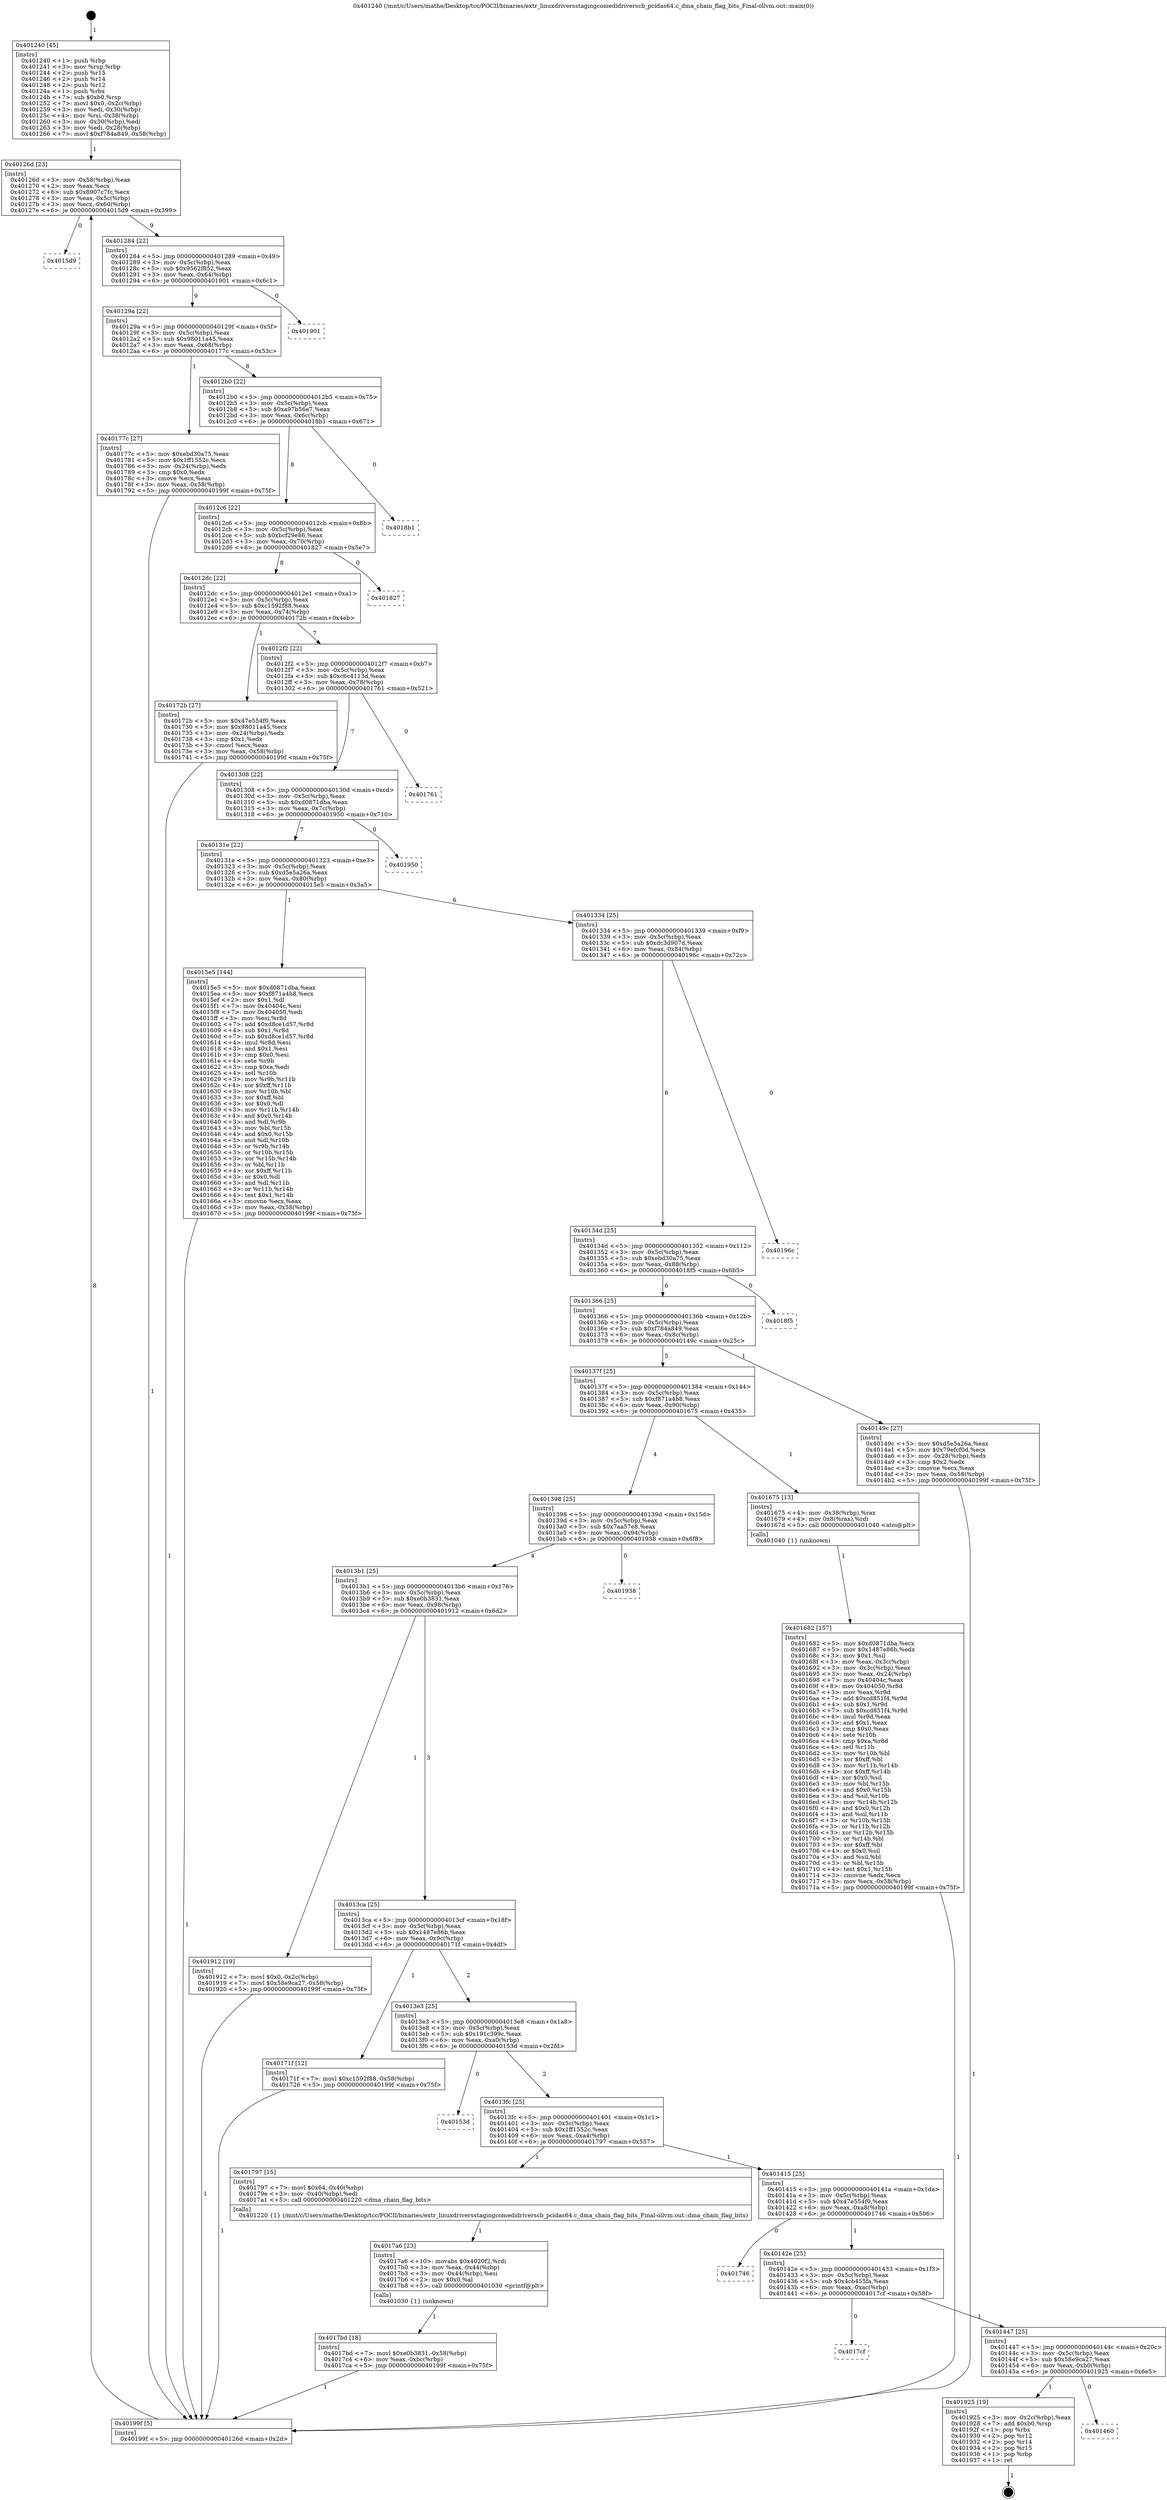 digraph "0x401240" {
  label = "0x401240 (/mnt/c/Users/mathe/Desktop/tcc/POCII/binaries/extr_linuxdriversstagingcomedidriverscb_pcidas64.c_dma_chain_flag_bits_Final-ollvm.out::main(0))"
  labelloc = "t"
  node[shape=record]

  Entry [label="",width=0.3,height=0.3,shape=circle,fillcolor=black,style=filled]
  "0x40126d" [label="{
     0x40126d [23]\l
     | [instrs]\l
     &nbsp;&nbsp;0x40126d \<+3\>: mov -0x58(%rbp),%eax\l
     &nbsp;&nbsp;0x401270 \<+2\>: mov %eax,%ecx\l
     &nbsp;&nbsp;0x401272 \<+6\>: sub $0x8907c7fc,%ecx\l
     &nbsp;&nbsp;0x401278 \<+3\>: mov %eax,-0x5c(%rbp)\l
     &nbsp;&nbsp;0x40127b \<+3\>: mov %ecx,-0x60(%rbp)\l
     &nbsp;&nbsp;0x40127e \<+6\>: je 00000000004015d9 \<main+0x399\>\l
  }"]
  "0x4015d9" [label="{
     0x4015d9\l
  }", style=dashed]
  "0x401284" [label="{
     0x401284 [22]\l
     | [instrs]\l
     &nbsp;&nbsp;0x401284 \<+5\>: jmp 0000000000401289 \<main+0x49\>\l
     &nbsp;&nbsp;0x401289 \<+3\>: mov -0x5c(%rbp),%eax\l
     &nbsp;&nbsp;0x40128c \<+5\>: sub $0x9562f852,%eax\l
     &nbsp;&nbsp;0x401291 \<+3\>: mov %eax,-0x64(%rbp)\l
     &nbsp;&nbsp;0x401294 \<+6\>: je 0000000000401901 \<main+0x6c1\>\l
  }"]
  Exit [label="",width=0.3,height=0.3,shape=circle,fillcolor=black,style=filled,peripheries=2]
  "0x401901" [label="{
     0x401901\l
  }", style=dashed]
  "0x40129a" [label="{
     0x40129a [22]\l
     | [instrs]\l
     &nbsp;&nbsp;0x40129a \<+5\>: jmp 000000000040129f \<main+0x5f\>\l
     &nbsp;&nbsp;0x40129f \<+3\>: mov -0x5c(%rbp),%eax\l
     &nbsp;&nbsp;0x4012a2 \<+5\>: sub $0x98011a45,%eax\l
     &nbsp;&nbsp;0x4012a7 \<+3\>: mov %eax,-0x68(%rbp)\l
     &nbsp;&nbsp;0x4012aa \<+6\>: je 000000000040177c \<main+0x53c\>\l
  }"]
  "0x401460" [label="{
     0x401460\l
  }", style=dashed]
  "0x40177c" [label="{
     0x40177c [27]\l
     | [instrs]\l
     &nbsp;&nbsp;0x40177c \<+5\>: mov $0xebd30a75,%eax\l
     &nbsp;&nbsp;0x401781 \<+5\>: mov $0x1ff1552c,%ecx\l
     &nbsp;&nbsp;0x401786 \<+3\>: mov -0x24(%rbp),%edx\l
     &nbsp;&nbsp;0x401789 \<+3\>: cmp $0x0,%edx\l
     &nbsp;&nbsp;0x40178c \<+3\>: cmove %ecx,%eax\l
     &nbsp;&nbsp;0x40178f \<+3\>: mov %eax,-0x58(%rbp)\l
     &nbsp;&nbsp;0x401792 \<+5\>: jmp 000000000040199f \<main+0x75f\>\l
  }"]
  "0x4012b0" [label="{
     0x4012b0 [22]\l
     | [instrs]\l
     &nbsp;&nbsp;0x4012b0 \<+5\>: jmp 00000000004012b5 \<main+0x75\>\l
     &nbsp;&nbsp;0x4012b5 \<+3\>: mov -0x5c(%rbp),%eax\l
     &nbsp;&nbsp;0x4012b8 \<+5\>: sub $0xa97b56e7,%eax\l
     &nbsp;&nbsp;0x4012bd \<+3\>: mov %eax,-0x6c(%rbp)\l
     &nbsp;&nbsp;0x4012c0 \<+6\>: je 00000000004018b1 \<main+0x671\>\l
  }"]
  "0x401925" [label="{
     0x401925 [19]\l
     | [instrs]\l
     &nbsp;&nbsp;0x401925 \<+3\>: mov -0x2c(%rbp),%eax\l
     &nbsp;&nbsp;0x401928 \<+7\>: add $0xb0,%rsp\l
     &nbsp;&nbsp;0x40192f \<+1\>: pop %rbx\l
     &nbsp;&nbsp;0x401930 \<+2\>: pop %r12\l
     &nbsp;&nbsp;0x401932 \<+2\>: pop %r14\l
     &nbsp;&nbsp;0x401934 \<+2\>: pop %r15\l
     &nbsp;&nbsp;0x401936 \<+1\>: pop %rbp\l
     &nbsp;&nbsp;0x401937 \<+1\>: ret\l
  }"]
  "0x4018b1" [label="{
     0x4018b1\l
  }", style=dashed]
  "0x4012c6" [label="{
     0x4012c6 [22]\l
     | [instrs]\l
     &nbsp;&nbsp;0x4012c6 \<+5\>: jmp 00000000004012cb \<main+0x8b\>\l
     &nbsp;&nbsp;0x4012cb \<+3\>: mov -0x5c(%rbp),%eax\l
     &nbsp;&nbsp;0x4012ce \<+5\>: sub $0xbcf29e86,%eax\l
     &nbsp;&nbsp;0x4012d3 \<+3\>: mov %eax,-0x70(%rbp)\l
     &nbsp;&nbsp;0x4012d6 \<+6\>: je 0000000000401827 \<main+0x5e7\>\l
  }"]
  "0x401447" [label="{
     0x401447 [25]\l
     | [instrs]\l
     &nbsp;&nbsp;0x401447 \<+5\>: jmp 000000000040144c \<main+0x20c\>\l
     &nbsp;&nbsp;0x40144c \<+3\>: mov -0x5c(%rbp),%eax\l
     &nbsp;&nbsp;0x40144f \<+5\>: sub $0x58e9ca27,%eax\l
     &nbsp;&nbsp;0x401454 \<+6\>: mov %eax,-0xb0(%rbp)\l
     &nbsp;&nbsp;0x40145a \<+6\>: je 0000000000401925 \<main+0x6e5\>\l
  }"]
  "0x401827" [label="{
     0x401827\l
  }", style=dashed]
  "0x4012dc" [label="{
     0x4012dc [22]\l
     | [instrs]\l
     &nbsp;&nbsp;0x4012dc \<+5\>: jmp 00000000004012e1 \<main+0xa1\>\l
     &nbsp;&nbsp;0x4012e1 \<+3\>: mov -0x5c(%rbp),%eax\l
     &nbsp;&nbsp;0x4012e4 \<+5\>: sub $0xc1592f88,%eax\l
     &nbsp;&nbsp;0x4012e9 \<+3\>: mov %eax,-0x74(%rbp)\l
     &nbsp;&nbsp;0x4012ec \<+6\>: je 000000000040172b \<main+0x4eb\>\l
  }"]
  "0x4017cf" [label="{
     0x4017cf\l
  }", style=dashed]
  "0x40172b" [label="{
     0x40172b [27]\l
     | [instrs]\l
     &nbsp;&nbsp;0x40172b \<+5\>: mov $0x47e554f0,%eax\l
     &nbsp;&nbsp;0x401730 \<+5\>: mov $0x98011a45,%ecx\l
     &nbsp;&nbsp;0x401735 \<+3\>: mov -0x24(%rbp),%edx\l
     &nbsp;&nbsp;0x401738 \<+3\>: cmp $0x1,%edx\l
     &nbsp;&nbsp;0x40173b \<+3\>: cmovl %ecx,%eax\l
     &nbsp;&nbsp;0x40173e \<+3\>: mov %eax,-0x58(%rbp)\l
     &nbsp;&nbsp;0x401741 \<+5\>: jmp 000000000040199f \<main+0x75f\>\l
  }"]
  "0x4012f2" [label="{
     0x4012f2 [22]\l
     | [instrs]\l
     &nbsp;&nbsp;0x4012f2 \<+5\>: jmp 00000000004012f7 \<main+0xb7\>\l
     &nbsp;&nbsp;0x4012f7 \<+3\>: mov -0x5c(%rbp),%eax\l
     &nbsp;&nbsp;0x4012fa \<+5\>: sub $0xc6c4113d,%eax\l
     &nbsp;&nbsp;0x4012ff \<+3\>: mov %eax,-0x78(%rbp)\l
     &nbsp;&nbsp;0x401302 \<+6\>: je 0000000000401761 \<main+0x521\>\l
  }"]
  "0x40142e" [label="{
     0x40142e [25]\l
     | [instrs]\l
     &nbsp;&nbsp;0x40142e \<+5\>: jmp 0000000000401433 \<main+0x1f3\>\l
     &nbsp;&nbsp;0x401433 \<+3\>: mov -0x5c(%rbp),%eax\l
     &nbsp;&nbsp;0x401436 \<+5\>: sub $0x4cb455fa,%eax\l
     &nbsp;&nbsp;0x40143b \<+6\>: mov %eax,-0xac(%rbp)\l
     &nbsp;&nbsp;0x401441 \<+6\>: je 00000000004017cf \<main+0x58f\>\l
  }"]
  "0x401761" [label="{
     0x401761\l
  }", style=dashed]
  "0x401308" [label="{
     0x401308 [22]\l
     | [instrs]\l
     &nbsp;&nbsp;0x401308 \<+5\>: jmp 000000000040130d \<main+0xcd\>\l
     &nbsp;&nbsp;0x40130d \<+3\>: mov -0x5c(%rbp),%eax\l
     &nbsp;&nbsp;0x401310 \<+5\>: sub $0xd0871dba,%eax\l
     &nbsp;&nbsp;0x401315 \<+3\>: mov %eax,-0x7c(%rbp)\l
     &nbsp;&nbsp;0x401318 \<+6\>: je 0000000000401950 \<main+0x710\>\l
  }"]
  "0x401746" [label="{
     0x401746\l
  }", style=dashed]
  "0x401950" [label="{
     0x401950\l
  }", style=dashed]
  "0x40131e" [label="{
     0x40131e [22]\l
     | [instrs]\l
     &nbsp;&nbsp;0x40131e \<+5\>: jmp 0000000000401323 \<main+0xe3\>\l
     &nbsp;&nbsp;0x401323 \<+3\>: mov -0x5c(%rbp),%eax\l
     &nbsp;&nbsp;0x401326 \<+5\>: sub $0xd5e5a26a,%eax\l
     &nbsp;&nbsp;0x40132b \<+3\>: mov %eax,-0x80(%rbp)\l
     &nbsp;&nbsp;0x40132e \<+6\>: je 00000000004015e5 \<main+0x3a5\>\l
  }"]
  "0x4017bd" [label="{
     0x4017bd [18]\l
     | [instrs]\l
     &nbsp;&nbsp;0x4017bd \<+7\>: movl $0xe0b3831,-0x58(%rbp)\l
     &nbsp;&nbsp;0x4017c4 \<+6\>: mov %eax,-0xbc(%rbp)\l
     &nbsp;&nbsp;0x4017ca \<+5\>: jmp 000000000040199f \<main+0x75f\>\l
  }"]
  "0x4015e5" [label="{
     0x4015e5 [144]\l
     | [instrs]\l
     &nbsp;&nbsp;0x4015e5 \<+5\>: mov $0xd0871dba,%eax\l
     &nbsp;&nbsp;0x4015ea \<+5\>: mov $0xf871a4b8,%ecx\l
     &nbsp;&nbsp;0x4015ef \<+2\>: mov $0x1,%dl\l
     &nbsp;&nbsp;0x4015f1 \<+7\>: mov 0x40404c,%esi\l
     &nbsp;&nbsp;0x4015f8 \<+7\>: mov 0x404050,%edi\l
     &nbsp;&nbsp;0x4015ff \<+3\>: mov %esi,%r8d\l
     &nbsp;&nbsp;0x401602 \<+7\>: add $0xd8ce1d57,%r8d\l
     &nbsp;&nbsp;0x401609 \<+4\>: sub $0x1,%r8d\l
     &nbsp;&nbsp;0x40160d \<+7\>: sub $0xd8ce1d57,%r8d\l
     &nbsp;&nbsp;0x401614 \<+4\>: imul %r8d,%esi\l
     &nbsp;&nbsp;0x401618 \<+3\>: and $0x1,%esi\l
     &nbsp;&nbsp;0x40161b \<+3\>: cmp $0x0,%esi\l
     &nbsp;&nbsp;0x40161e \<+4\>: sete %r9b\l
     &nbsp;&nbsp;0x401622 \<+3\>: cmp $0xa,%edi\l
     &nbsp;&nbsp;0x401625 \<+4\>: setl %r10b\l
     &nbsp;&nbsp;0x401629 \<+3\>: mov %r9b,%r11b\l
     &nbsp;&nbsp;0x40162c \<+4\>: xor $0xff,%r11b\l
     &nbsp;&nbsp;0x401630 \<+3\>: mov %r10b,%bl\l
     &nbsp;&nbsp;0x401633 \<+3\>: xor $0xff,%bl\l
     &nbsp;&nbsp;0x401636 \<+3\>: xor $0x0,%dl\l
     &nbsp;&nbsp;0x401639 \<+3\>: mov %r11b,%r14b\l
     &nbsp;&nbsp;0x40163c \<+4\>: and $0x0,%r14b\l
     &nbsp;&nbsp;0x401640 \<+3\>: and %dl,%r9b\l
     &nbsp;&nbsp;0x401643 \<+3\>: mov %bl,%r15b\l
     &nbsp;&nbsp;0x401646 \<+4\>: and $0x0,%r15b\l
     &nbsp;&nbsp;0x40164a \<+3\>: and %dl,%r10b\l
     &nbsp;&nbsp;0x40164d \<+3\>: or %r9b,%r14b\l
     &nbsp;&nbsp;0x401650 \<+3\>: or %r10b,%r15b\l
     &nbsp;&nbsp;0x401653 \<+3\>: xor %r15b,%r14b\l
     &nbsp;&nbsp;0x401656 \<+3\>: or %bl,%r11b\l
     &nbsp;&nbsp;0x401659 \<+4\>: xor $0xff,%r11b\l
     &nbsp;&nbsp;0x40165d \<+3\>: or $0x0,%dl\l
     &nbsp;&nbsp;0x401660 \<+3\>: and %dl,%r11b\l
     &nbsp;&nbsp;0x401663 \<+3\>: or %r11b,%r14b\l
     &nbsp;&nbsp;0x401666 \<+4\>: test $0x1,%r14b\l
     &nbsp;&nbsp;0x40166a \<+3\>: cmovne %ecx,%eax\l
     &nbsp;&nbsp;0x40166d \<+3\>: mov %eax,-0x58(%rbp)\l
     &nbsp;&nbsp;0x401670 \<+5\>: jmp 000000000040199f \<main+0x75f\>\l
  }"]
  "0x401334" [label="{
     0x401334 [25]\l
     | [instrs]\l
     &nbsp;&nbsp;0x401334 \<+5\>: jmp 0000000000401339 \<main+0xf9\>\l
     &nbsp;&nbsp;0x401339 \<+3\>: mov -0x5c(%rbp),%eax\l
     &nbsp;&nbsp;0x40133c \<+5\>: sub $0xdc3d907d,%eax\l
     &nbsp;&nbsp;0x401341 \<+6\>: mov %eax,-0x84(%rbp)\l
     &nbsp;&nbsp;0x401347 \<+6\>: je 000000000040196c \<main+0x72c\>\l
  }"]
  "0x4017a6" [label="{
     0x4017a6 [23]\l
     | [instrs]\l
     &nbsp;&nbsp;0x4017a6 \<+10\>: movabs $0x4020f2,%rdi\l
     &nbsp;&nbsp;0x4017b0 \<+3\>: mov %eax,-0x44(%rbp)\l
     &nbsp;&nbsp;0x4017b3 \<+3\>: mov -0x44(%rbp),%esi\l
     &nbsp;&nbsp;0x4017b6 \<+2\>: mov $0x0,%al\l
     &nbsp;&nbsp;0x4017b8 \<+5\>: call 0000000000401030 \<printf@plt\>\l
     | [calls]\l
     &nbsp;&nbsp;0x401030 \{1\} (unknown)\l
  }"]
  "0x40196c" [label="{
     0x40196c\l
  }", style=dashed]
  "0x40134d" [label="{
     0x40134d [25]\l
     | [instrs]\l
     &nbsp;&nbsp;0x40134d \<+5\>: jmp 0000000000401352 \<main+0x112\>\l
     &nbsp;&nbsp;0x401352 \<+3\>: mov -0x5c(%rbp),%eax\l
     &nbsp;&nbsp;0x401355 \<+5\>: sub $0xebd30a75,%eax\l
     &nbsp;&nbsp;0x40135a \<+6\>: mov %eax,-0x88(%rbp)\l
     &nbsp;&nbsp;0x401360 \<+6\>: je 00000000004018f5 \<main+0x6b5\>\l
  }"]
  "0x401415" [label="{
     0x401415 [25]\l
     | [instrs]\l
     &nbsp;&nbsp;0x401415 \<+5\>: jmp 000000000040141a \<main+0x1da\>\l
     &nbsp;&nbsp;0x40141a \<+3\>: mov -0x5c(%rbp),%eax\l
     &nbsp;&nbsp;0x40141d \<+5\>: sub $0x47e554f0,%eax\l
     &nbsp;&nbsp;0x401422 \<+6\>: mov %eax,-0xa8(%rbp)\l
     &nbsp;&nbsp;0x401428 \<+6\>: je 0000000000401746 \<main+0x506\>\l
  }"]
  "0x4018f5" [label="{
     0x4018f5\l
  }", style=dashed]
  "0x401366" [label="{
     0x401366 [25]\l
     | [instrs]\l
     &nbsp;&nbsp;0x401366 \<+5\>: jmp 000000000040136b \<main+0x12b\>\l
     &nbsp;&nbsp;0x40136b \<+3\>: mov -0x5c(%rbp),%eax\l
     &nbsp;&nbsp;0x40136e \<+5\>: sub $0xf784a849,%eax\l
     &nbsp;&nbsp;0x401373 \<+6\>: mov %eax,-0x8c(%rbp)\l
     &nbsp;&nbsp;0x401379 \<+6\>: je 000000000040149c \<main+0x25c\>\l
  }"]
  "0x401797" [label="{
     0x401797 [15]\l
     | [instrs]\l
     &nbsp;&nbsp;0x401797 \<+7\>: movl $0x64,-0x40(%rbp)\l
     &nbsp;&nbsp;0x40179e \<+3\>: mov -0x40(%rbp),%edi\l
     &nbsp;&nbsp;0x4017a1 \<+5\>: call 0000000000401220 \<dma_chain_flag_bits\>\l
     | [calls]\l
     &nbsp;&nbsp;0x401220 \{1\} (/mnt/c/Users/mathe/Desktop/tcc/POCII/binaries/extr_linuxdriversstagingcomedidriverscb_pcidas64.c_dma_chain_flag_bits_Final-ollvm.out::dma_chain_flag_bits)\l
  }"]
  "0x40149c" [label="{
     0x40149c [27]\l
     | [instrs]\l
     &nbsp;&nbsp;0x40149c \<+5\>: mov $0xd5e5a26a,%eax\l
     &nbsp;&nbsp;0x4014a1 \<+5\>: mov $0x79efcf0d,%ecx\l
     &nbsp;&nbsp;0x4014a6 \<+3\>: mov -0x28(%rbp),%edx\l
     &nbsp;&nbsp;0x4014a9 \<+3\>: cmp $0x2,%edx\l
     &nbsp;&nbsp;0x4014ac \<+3\>: cmovne %ecx,%eax\l
     &nbsp;&nbsp;0x4014af \<+3\>: mov %eax,-0x58(%rbp)\l
     &nbsp;&nbsp;0x4014b2 \<+5\>: jmp 000000000040199f \<main+0x75f\>\l
  }"]
  "0x40137f" [label="{
     0x40137f [25]\l
     | [instrs]\l
     &nbsp;&nbsp;0x40137f \<+5\>: jmp 0000000000401384 \<main+0x144\>\l
     &nbsp;&nbsp;0x401384 \<+3\>: mov -0x5c(%rbp),%eax\l
     &nbsp;&nbsp;0x401387 \<+5\>: sub $0xf871a4b8,%eax\l
     &nbsp;&nbsp;0x40138c \<+6\>: mov %eax,-0x90(%rbp)\l
     &nbsp;&nbsp;0x401392 \<+6\>: je 0000000000401675 \<main+0x435\>\l
  }"]
  "0x40199f" [label="{
     0x40199f [5]\l
     | [instrs]\l
     &nbsp;&nbsp;0x40199f \<+5\>: jmp 000000000040126d \<main+0x2d\>\l
  }"]
  "0x401240" [label="{
     0x401240 [45]\l
     | [instrs]\l
     &nbsp;&nbsp;0x401240 \<+1\>: push %rbp\l
     &nbsp;&nbsp;0x401241 \<+3\>: mov %rsp,%rbp\l
     &nbsp;&nbsp;0x401244 \<+2\>: push %r15\l
     &nbsp;&nbsp;0x401246 \<+2\>: push %r14\l
     &nbsp;&nbsp;0x401248 \<+2\>: push %r12\l
     &nbsp;&nbsp;0x40124a \<+1\>: push %rbx\l
     &nbsp;&nbsp;0x40124b \<+7\>: sub $0xb0,%rsp\l
     &nbsp;&nbsp;0x401252 \<+7\>: movl $0x0,-0x2c(%rbp)\l
     &nbsp;&nbsp;0x401259 \<+3\>: mov %edi,-0x30(%rbp)\l
     &nbsp;&nbsp;0x40125c \<+4\>: mov %rsi,-0x38(%rbp)\l
     &nbsp;&nbsp;0x401260 \<+3\>: mov -0x30(%rbp),%edi\l
     &nbsp;&nbsp;0x401263 \<+3\>: mov %edi,-0x28(%rbp)\l
     &nbsp;&nbsp;0x401266 \<+7\>: movl $0xf784a849,-0x58(%rbp)\l
  }"]
  "0x4013fc" [label="{
     0x4013fc [25]\l
     | [instrs]\l
     &nbsp;&nbsp;0x4013fc \<+5\>: jmp 0000000000401401 \<main+0x1c1\>\l
     &nbsp;&nbsp;0x401401 \<+3\>: mov -0x5c(%rbp),%eax\l
     &nbsp;&nbsp;0x401404 \<+5\>: sub $0x1ff1552c,%eax\l
     &nbsp;&nbsp;0x401409 \<+6\>: mov %eax,-0xa4(%rbp)\l
     &nbsp;&nbsp;0x40140f \<+6\>: je 0000000000401797 \<main+0x557\>\l
  }"]
  "0x401675" [label="{
     0x401675 [13]\l
     | [instrs]\l
     &nbsp;&nbsp;0x401675 \<+4\>: mov -0x38(%rbp),%rax\l
     &nbsp;&nbsp;0x401679 \<+4\>: mov 0x8(%rax),%rdi\l
     &nbsp;&nbsp;0x40167d \<+5\>: call 0000000000401040 \<atoi@plt\>\l
     | [calls]\l
     &nbsp;&nbsp;0x401040 \{1\} (unknown)\l
  }"]
  "0x401398" [label="{
     0x401398 [25]\l
     | [instrs]\l
     &nbsp;&nbsp;0x401398 \<+5\>: jmp 000000000040139d \<main+0x15d\>\l
     &nbsp;&nbsp;0x40139d \<+3\>: mov -0x5c(%rbp),%eax\l
     &nbsp;&nbsp;0x4013a0 \<+5\>: sub $0x7aa57e8,%eax\l
     &nbsp;&nbsp;0x4013a5 \<+6\>: mov %eax,-0x94(%rbp)\l
     &nbsp;&nbsp;0x4013ab \<+6\>: je 0000000000401938 \<main+0x6f8\>\l
  }"]
  "0x401682" [label="{
     0x401682 [157]\l
     | [instrs]\l
     &nbsp;&nbsp;0x401682 \<+5\>: mov $0xd0871dba,%ecx\l
     &nbsp;&nbsp;0x401687 \<+5\>: mov $0x1487e86b,%edx\l
     &nbsp;&nbsp;0x40168c \<+3\>: mov $0x1,%sil\l
     &nbsp;&nbsp;0x40168f \<+3\>: mov %eax,-0x3c(%rbp)\l
     &nbsp;&nbsp;0x401692 \<+3\>: mov -0x3c(%rbp),%eax\l
     &nbsp;&nbsp;0x401695 \<+3\>: mov %eax,-0x24(%rbp)\l
     &nbsp;&nbsp;0x401698 \<+7\>: mov 0x40404c,%eax\l
     &nbsp;&nbsp;0x40169f \<+8\>: mov 0x404050,%r8d\l
     &nbsp;&nbsp;0x4016a7 \<+3\>: mov %eax,%r9d\l
     &nbsp;&nbsp;0x4016aa \<+7\>: add $0xcd851f4,%r9d\l
     &nbsp;&nbsp;0x4016b1 \<+4\>: sub $0x1,%r9d\l
     &nbsp;&nbsp;0x4016b5 \<+7\>: sub $0xcd851f4,%r9d\l
     &nbsp;&nbsp;0x4016bc \<+4\>: imul %r9d,%eax\l
     &nbsp;&nbsp;0x4016c0 \<+3\>: and $0x1,%eax\l
     &nbsp;&nbsp;0x4016c3 \<+3\>: cmp $0x0,%eax\l
     &nbsp;&nbsp;0x4016c6 \<+4\>: sete %r10b\l
     &nbsp;&nbsp;0x4016ca \<+4\>: cmp $0xa,%r8d\l
     &nbsp;&nbsp;0x4016ce \<+4\>: setl %r11b\l
     &nbsp;&nbsp;0x4016d2 \<+3\>: mov %r10b,%bl\l
     &nbsp;&nbsp;0x4016d5 \<+3\>: xor $0xff,%bl\l
     &nbsp;&nbsp;0x4016d8 \<+3\>: mov %r11b,%r14b\l
     &nbsp;&nbsp;0x4016db \<+4\>: xor $0xff,%r14b\l
     &nbsp;&nbsp;0x4016df \<+4\>: xor $0x0,%sil\l
     &nbsp;&nbsp;0x4016e3 \<+3\>: mov %bl,%r15b\l
     &nbsp;&nbsp;0x4016e6 \<+4\>: and $0x0,%r15b\l
     &nbsp;&nbsp;0x4016ea \<+3\>: and %sil,%r10b\l
     &nbsp;&nbsp;0x4016ed \<+3\>: mov %r14b,%r12b\l
     &nbsp;&nbsp;0x4016f0 \<+4\>: and $0x0,%r12b\l
     &nbsp;&nbsp;0x4016f4 \<+3\>: and %sil,%r11b\l
     &nbsp;&nbsp;0x4016f7 \<+3\>: or %r10b,%r15b\l
     &nbsp;&nbsp;0x4016fa \<+3\>: or %r11b,%r12b\l
     &nbsp;&nbsp;0x4016fd \<+3\>: xor %r12b,%r15b\l
     &nbsp;&nbsp;0x401700 \<+3\>: or %r14b,%bl\l
     &nbsp;&nbsp;0x401703 \<+3\>: xor $0xff,%bl\l
     &nbsp;&nbsp;0x401706 \<+4\>: or $0x0,%sil\l
     &nbsp;&nbsp;0x40170a \<+3\>: and %sil,%bl\l
     &nbsp;&nbsp;0x40170d \<+3\>: or %bl,%r15b\l
     &nbsp;&nbsp;0x401710 \<+4\>: test $0x1,%r15b\l
     &nbsp;&nbsp;0x401714 \<+3\>: cmovne %edx,%ecx\l
     &nbsp;&nbsp;0x401717 \<+3\>: mov %ecx,-0x58(%rbp)\l
     &nbsp;&nbsp;0x40171a \<+5\>: jmp 000000000040199f \<main+0x75f\>\l
  }"]
  "0x40153d" [label="{
     0x40153d\l
  }", style=dashed]
  "0x401938" [label="{
     0x401938\l
  }", style=dashed]
  "0x4013b1" [label="{
     0x4013b1 [25]\l
     | [instrs]\l
     &nbsp;&nbsp;0x4013b1 \<+5\>: jmp 00000000004013b6 \<main+0x176\>\l
     &nbsp;&nbsp;0x4013b6 \<+3\>: mov -0x5c(%rbp),%eax\l
     &nbsp;&nbsp;0x4013b9 \<+5\>: sub $0xe0b3831,%eax\l
     &nbsp;&nbsp;0x4013be \<+6\>: mov %eax,-0x98(%rbp)\l
     &nbsp;&nbsp;0x4013c4 \<+6\>: je 0000000000401912 \<main+0x6d2\>\l
  }"]
  "0x4013e3" [label="{
     0x4013e3 [25]\l
     | [instrs]\l
     &nbsp;&nbsp;0x4013e3 \<+5\>: jmp 00000000004013e8 \<main+0x1a8\>\l
     &nbsp;&nbsp;0x4013e8 \<+3\>: mov -0x5c(%rbp),%eax\l
     &nbsp;&nbsp;0x4013eb \<+5\>: sub $0x191c399c,%eax\l
     &nbsp;&nbsp;0x4013f0 \<+6\>: mov %eax,-0xa0(%rbp)\l
     &nbsp;&nbsp;0x4013f6 \<+6\>: je 000000000040153d \<main+0x2fd\>\l
  }"]
  "0x401912" [label="{
     0x401912 [19]\l
     | [instrs]\l
     &nbsp;&nbsp;0x401912 \<+7\>: movl $0x0,-0x2c(%rbp)\l
     &nbsp;&nbsp;0x401919 \<+7\>: movl $0x58e9ca27,-0x58(%rbp)\l
     &nbsp;&nbsp;0x401920 \<+5\>: jmp 000000000040199f \<main+0x75f\>\l
  }"]
  "0x4013ca" [label="{
     0x4013ca [25]\l
     | [instrs]\l
     &nbsp;&nbsp;0x4013ca \<+5\>: jmp 00000000004013cf \<main+0x18f\>\l
     &nbsp;&nbsp;0x4013cf \<+3\>: mov -0x5c(%rbp),%eax\l
     &nbsp;&nbsp;0x4013d2 \<+5\>: sub $0x1487e86b,%eax\l
     &nbsp;&nbsp;0x4013d7 \<+6\>: mov %eax,-0x9c(%rbp)\l
     &nbsp;&nbsp;0x4013dd \<+6\>: je 000000000040171f \<main+0x4df\>\l
  }"]
  "0x40171f" [label="{
     0x40171f [12]\l
     | [instrs]\l
     &nbsp;&nbsp;0x40171f \<+7\>: movl $0xc1592f88,-0x58(%rbp)\l
     &nbsp;&nbsp;0x401726 \<+5\>: jmp 000000000040199f \<main+0x75f\>\l
  }"]
  Entry -> "0x401240" [label=" 1"]
  "0x40126d" -> "0x4015d9" [label=" 0"]
  "0x40126d" -> "0x401284" [label=" 9"]
  "0x401925" -> Exit [label=" 1"]
  "0x401284" -> "0x401901" [label=" 0"]
  "0x401284" -> "0x40129a" [label=" 9"]
  "0x401447" -> "0x401460" [label=" 0"]
  "0x40129a" -> "0x40177c" [label=" 1"]
  "0x40129a" -> "0x4012b0" [label=" 8"]
  "0x401447" -> "0x401925" [label=" 1"]
  "0x4012b0" -> "0x4018b1" [label=" 0"]
  "0x4012b0" -> "0x4012c6" [label=" 8"]
  "0x40142e" -> "0x401447" [label=" 1"]
  "0x4012c6" -> "0x401827" [label=" 0"]
  "0x4012c6" -> "0x4012dc" [label=" 8"]
  "0x40142e" -> "0x4017cf" [label=" 0"]
  "0x4012dc" -> "0x40172b" [label=" 1"]
  "0x4012dc" -> "0x4012f2" [label=" 7"]
  "0x401415" -> "0x40142e" [label=" 1"]
  "0x4012f2" -> "0x401761" [label=" 0"]
  "0x4012f2" -> "0x401308" [label=" 7"]
  "0x401415" -> "0x401746" [label=" 0"]
  "0x401308" -> "0x401950" [label=" 0"]
  "0x401308" -> "0x40131e" [label=" 7"]
  "0x401912" -> "0x40199f" [label=" 1"]
  "0x40131e" -> "0x4015e5" [label=" 1"]
  "0x40131e" -> "0x401334" [label=" 6"]
  "0x4017bd" -> "0x40199f" [label=" 1"]
  "0x401334" -> "0x40196c" [label=" 0"]
  "0x401334" -> "0x40134d" [label=" 6"]
  "0x4017a6" -> "0x4017bd" [label=" 1"]
  "0x40134d" -> "0x4018f5" [label=" 0"]
  "0x40134d" -> "0x401366" [label=" 6"]
  "0x401797" -> "0x4017a6" [label=" 1"]
  "0x401366" -> "0x40149c" [label=" 1"]
  "0x401366" -> "0x40137f" [label=" 5"]
  "0x40149c" -> "0x40199f" [label=" 1"]
  "0x401240" -> "0x40126d" [label=" 1"]
  "0x40199f" -> "0x40126d" [label=" 8"]
  "0x4015e5" -> "0x40199f" [label=" 1"]
  "0x4013fc" -> "0x401415" [label=" 1"]
  "0x40137f" -> "0x401675" [label=" 1"]
  "0x40137f" -> "0x401398" [label=" 4"]
  "0x401675" -> "0x401682" [label=" 1"]
  "0x401682" -> "0x40199f" [label=" 1"]
  "0x4013fc" -> "0x401797" [label=" 1"]
  "0x401398" -> "0x401938" [label=" 0"]
  "0x401398" -> "0x4013b1" [label=" 4"]
  "0x4013e3" -> "0x4013fc" [label=" 2"]
  "0x4013b1" -> "0x401912" [label=" 1"]
  "0x4013b1" -> "0x4013ca" [label=" 3"]
  "0x4013e3" -> "0x40153d" [label=" 0"]
  "0x4013ca" -> "0x40171f" [label=" 1"]
  "0x4013ca" -> "0x4013e3" [label=" 2"]
  "0x40171f" -> "0x40199f" [label=" 1"]
  "0x40172b" -> "0x40199f" [label=" 1"]
  "0x40177c" -> "0x40199f" [label=" 1"]
}
